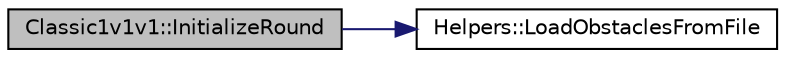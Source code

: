 digraph G
{
  edge [fontname="Helvetica",fontsize="10",labelfontname="Helvetica",labelfontsize="10"];
  node [fontname="Helvetica",fontsize="10",shape=record];
  rankdir="LR";
  Node1 [label="Classic1v1v1::InitializeRound",height=0.2,width=0.4,color="black", fillcolor="grey75", style="filled" fontcolor="black"];
  Node1 -> Node2 [color="midnightblue",fontsize="10",style="solid",fontname="Helvetica"];
  Node2 [label="Helpers::LoadObstaclesFromFile",height=0.2,width=0.4,color="black", fillcolor="white", style="filled",URL="$namespace_helpers.html#a3d855f7adefe59b676acb0a087c87656",tooltip="Loads the obstacles positions from the file."];
}
